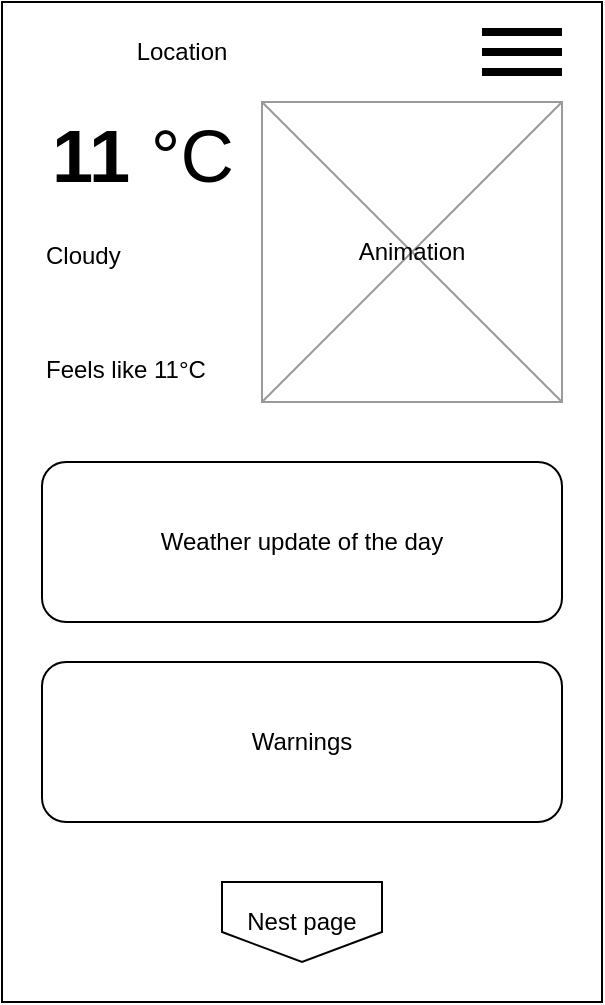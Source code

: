 <mxfile version="22.0.3" type="device" pages="3">
  <diagram name="Mobile main" id="1FCNKw8xSuN97yZ_pINk">
    <mxGraphModel dx="1098" dy="820" grid="1" gridSize="10" guides="1" tooltips="1" connect="1" arrows="1" fold="1" page="1" pageScale="1" pageWidth="300" pageHeight="500" math="0" shadow="0">
      <root>
        <mxCell id="0" />
        <mxCell id="1" parent="0" />
        <mxCell id="6o9bzkk64MMhdgOJG8cE-1" value="" style="rounded=0;whiteSpace=wrap;html=1;" vertex="1" parent="1">
          <mxGeometry width="300" height="500" as="geometry" />
        </mxCell>
        <mxCell id="fmoJhgtNPWcn2zxDnyIB-1" value="Location" style="text;html=1;strokeColor=none;fillColor=none;align=center;verticalAlign=middle;whiteSpace=wrap;rounded=0;" vertex="1" parent="1">
          <mxGeometry x="30" y="10" width="120" height="30" as="geometry" />
        </mxCell>
        <mxCell id="fmoJhgtNPWcn2zxDnyIB-2" value="" style="line;strokeWidth=4;html=1;perimeter=backbonePerimeter;points=[];outlineConnect=0;" vertex="1" parent="1">
          <mxGeometry x="240" y="10" width="40" height="10" as="geometry" />
        </mxCell>
        <mxCell id="fmoJhgtNPWcn2zxDnyIB-5" value="" style="line;strokeWidth=4;html=1;perimeter=backbonePerimeter;points=[];outlineConnect=0;" vertex="1" parent="1">
          <mxGeometry x="240" y="20" width="40" height="10" as="geometry" />
        </mxCell>
        <mxCell id="fmoJhgtNPWcn2zxDnyIB-6" value="" style="line;strokeWidth=4;html=1;perimeter=backbonePerimeter;points=[];outlineConnect=0;" vertex="1" parent="1">
          <mxGeometry x="240" y="30" width="40" height="10" as="geometry" />
        </mxCell>
        <mxCell id="fmoJhgtNPWcn2zxDnyIB-7" value="" style="verticalLabelPosition=bottom;shadow=0;dashed=0;align=center;html=1;verticalAlign=top;strokeWidth=1;shape=mxgraph.mockup.graphics.simpleIcon;strokeColor=#999999;" vertex="1" parent="1">
          <mxGeometry x="130" y="50" width="150" height="150" as="geometry" />
        </mxCell>
        <mxCell id="fmoJhgtNPWcn2zxDnyIB-8" value="Animation" style="text;html=1;strokeColor=none;fillColor=none;align=center;verticalAlign=middle;whiteSpace=wrap;rounded=0;" vertex="1" parent="1">
          <mxGeometry x="175" y="110" width="60" height="30" as="geometry" />
        </mxCell>
        <mxCell id="fmoJhgtNPWcn2zxDnyIB-9" value="&lt;h1&gt;&lt;/h1&gt;&lt;font style=&quot;font-size: 37px;&quot;&gt;&lt;b style=&quot;&quot;&gt;11&amp;nbsp;&lt;/b&gt;°C&lt;br&gt;&lt;br&gt;&lt;/font&gt;" style="text;html=1;strokeColor=none;fillColor=none;spacing=5;spacingTop=-20;whiteSpace=wrap;overflow=hidden;rounded=0;" vertex="1" parent="1">
          <mxGeometry x="20" y="50" width="100" height="50" as="geometry" />
        </mxCell>
        <mxCell id="fmoJhgtNPWcn2zxDnyIB-10" value="Cloudy&lt;br&gt;&lt;br&gt;&lt;div style=&quot;&quot;&gt;&lt;br&gt;&lt;br&gt;&lt;/div&gt;Feels like 11°C" style="text;html=1;strokeColor=none;fillColor=none;align=left;verticalAlign=middle;whiteSpace=wrap;rounded=0;" vertex="1" parent="1">
          <mxGeometry x="20" y="110" width="100" height="90" as="geometry" />
        </mxCell>
        <mxCell id="fmoJhgtNPWcn2zxDnyIB-11" value="" style="rounded=1;whiteSpace=wrap;html=1;" vertex="1" parent="1">
          <mxGeometry x="20" y="230" width="260" height="80" as="geometry" />
        </mxCell>
        <mxCell id="fmoJhgtNPWcn2zxDnyIB-12" value="Weather update of the day" style="text;html=1;strokeColor=none;fillColor=none;align=center;verticalAlign=middle;whiteSpace=wrap;rounded=0;" vertex="1" parent="1">
          <mxGeometry x="40" y="240" width="220" height="60" as="geometry" />
        </mxCell>
        <mxCell id="fmoJhgtNPWcn2zxDnyIB-13" value="" style="rounded=1;whiteSpace=wrap;html=1;" vertex="1" parent="1">
          <mxGeometry x="20" y="330" width="260" height="80" as="geometry" />
        </mxCell>
        <mxCell id="fmoJhgtNPWcn2zxDnyIB-14" value="Warnings" style="text;html=1;strokeColor=none;fillColor=none;align=center;verticalAlign=middle;whiteSpace=wrap;rounded=0;" vertex="1" parent="1">
          <mxGeometry x="40" y="340" width="220" height="60" as="geometry" />
        </mxCell>
        <mxCell id="fmoJhgtNPWcn2zxDnyIB-15" value="Nest page" style="shape=offPageConnector;whiteSpace=wrap;html=1;" vertex="1" parent="1">
          <mxGeometry x="110" y="440" width="80" height="40" as="geometry" />
        </mxCell>
      </root>
    </mxGraphModel>
  </diagram>
  <diagram id="CFm7tG9Z6qqbLeaUUl3R" name="Page-2">
    <mxGraphModel dx="1098" dy="820" grid="1" gridSize="10" guides="1" tooltips="1" connect="1" arrows="1" fold="1" page="1" pageScale="1" pageWidth="300" pageHeight="500" math="0" shadow="0">
      <root>
        <mxCell id="0" />
        <mxCell id="1" parent="0" />
        <mxCell id="RDb1cfF4Ngzhj-rvOsT8-1" value="" style="rounded=0;whiteSpace=wrap;html=1;" vertex="1" parent="1">
          <mxGeometry width="300" height="500" as="geometry" />
        </mxCell>
        <mxCell id="nRLKaarY42VqBLMRrI-z-1" value="Location" style="text;html=1;strokeColor=none;fillColor=none;align=center;verticalAlign=middle;whiteSpace=wrap;rounded=0;" vertex="1" parent="1">
          <mxGeometry x="30" y="10" width="120" height="30" as="geometry" />
        </mxCell>
        <mxCell id="nRLKaarY42VqBLMRrI-z-2" value="" style="line;strokeWidth=4;html=1;perimeter=backbonePerimeter;points=[];outlineConnect=0;" vertex="1" parent="1">
          <mxGeometry x="240" y="10" width="40" height="10" as="geometry" />
        </mxCell>
        <mxCell id="nRLKaarY42VqBLMRrI-z-3" value="" style="line;strokeWidth=4;html=1;perimeter=backbonePerimeter;points=[];outlineConnect=0;" vertex="1" parent="1">
          <mxGeometry x="240" y="20" width="40" height="10" as="geometry" />
        </mxCell>
        <mxCell id="nRLKaarY42VqBLMRrI-z-4" value="" style="line;strokeWidth=4;html=1;perimeter=backbonePerimeter;points=[];outlineConnect=0;" vertex="1" parent="1">
          <mxGeometry x="240" y="30" width="40" height="10" as="geometry" />
        </mxCell>
        <mxCell id="iyRcntqC5wuA3fGvqw-U-1" value="Week Forecast" style="rounded=1;whiteSpace=wrap;html=1;" vertex="1" parent="1">
          <mxGeometry x="20" y="50" width="260" height="280" as="geometry" />
        </mxCell>
        <mxCell id="iyRcntqC5wuA3fGvqw-U-7" value="Humidity" style="rounded=1;whiteSpace=wrap;html=1;" vertex="1" parent="1">
          <mxGeometry x="20" y="350" width="120" height="60" as="geometry" />
        </mxCell>
        <mxCell id="iyRcntqC5wuA3fGvqw-U-8" value="UV index" style="rounded=1;whiteSpace=wrap;html=1;" vertex="1" parent="1">
          <mxGeometry x="20" y="430" width="120" height="60" as="geometry" />
        </mxCell>
        <mxCell id="iyRcntqC5wuA3fGvqw-U-9" value="Dew point/Pollen" style="rounded=1;whiteSpace=wrap;html=1;" vertex="1" parent="1">
          <mxGeometry x="160" y="430" width="120" height="60" as="geometry" />
        </mxCell>
        <mxCell id="iyRcntqC5wuA3fGvqw-U-10" value="Wind" style="rounded=1;whiteSpace=wrap;html=1;" vertex="1" parent="1">
          <mxGeometry x="160" y="350" width="120" height="60" as="geometry" />
        </mxCell>
      </root>
    </mxGraphModel>
  </diagram>
  <diagram id="_rmHb-65UOTShK-TQPKB" name="Settings page">
    <mxGraphModel dx="1098" dy="820" grid="1" gridSize="10" guides="1" tooltips="1" connect="1" arrows="1" fold="1" page="1" pageScale="1" pageWidth="300" pageHeight="500" math="0" shadow="0">
      <root>
        <mxCell id="0" />
        <mxCell id="1" parent="0" />
        <mxCell id="3qVT2Ipe0yR-Vf9BhJ4h-1" value="" style="rounded=0;whiteSpace=wrap;html=1;" vertex="1" parent="1">
          <mxGeometry width="300" height="500" as="geometry" />
        </mxCell>
        <mxCell id="yXzIrpIp59JQ65LxYgEW-1" value="" style="line;strokeWidth=4;html=1;perimeter=backbonePerimeter;points=[];outlineConnect=0;" vertex="1" parent="1">
          <mxGeometry x="240" y="10" width="40" height="10" as="geometry" />
        </mxCell>
        <mxCell id="yXzIrpIp59JQ65LxYgEW-2" value="" style="line;strokeWidth=4;html=1;perimeter=backbonePerimeter;points=[];outlineConnect=0;" vertex="1" parent="1">
          <mxGeometry x="240" y="20" width="40" height="10" as="geometry" />
        </mxCell>
        <mxCell id="yXzIrpIp59JQ65LxYgEW-3" value="" style="line;strokeWidth=4;html=1;perimeter=backbonePerimeter;points=[];outlineConnect=0;" vertex="1" parent="1">
          <mxGeometry x="240" y="30" width="40" height="10" as="geometry" />
        </mxCell>
        <mxCell id="yXzIrpIp59JQ65LxYgEW-4" value="Locations" style="rounded=1;whiteSpace=wrap;html=1;" vertex="1" parent="1">
          <mxGeometry x="20" y="50" width="260" height="200" as="geometry" />
        </mxCell>
        <mxCell id="yXzIrpIp59JQ65LxYgEW-5" value="Add/Remove Location" style="rounded=1;whiteSpace=wrap;html=1;" vertex="1" parent="1">
          <mxGeometry x="20" y="280" width="260" height="60" as="geometry" />
        </mxCell>
        <mxCell id="yXzIrpIp59JQ65LxYgEW-6" value="Units" style="rounded=1;whiteSpace=wrap;html=1;" vertex="1" parent="1">
          <mxGeometry x="20" y="370" width="120" height="60" as="geometry" />
        </mxCell>
        <mxCell id="yXzIrpIp59JQ65LxYgEW-7" value="Theme" style="rounded=1;whiteSpace=wrap;html=1;" vertex="1" parent="1">
          <mxGeometry x="160" y="370" width="120" height="60" as="geometry" />
        </mxCell>
      </root>
    </mxGraphModel>
  </diagram>
</mxfile>
